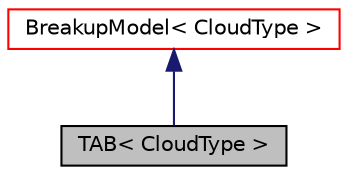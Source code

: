 digraph "TAB&lt; CloudType &gt;"
{
  bgcolor="transparent";
  edge [fontname="Helvetica",fontsize="10",labelfontname="Helvetica",labelfontsize="10"];
  node [fontname="Helvetica",fontsize="10",shape=record];
  Node1 [label="TAB\< CloudType \>",height=0.2,width=0.4,color="black", fillcolor="grey75", style="filled" fontcolor="black"];
  Node2 -> Node1 [dir="back",color="midnightblue",fontsize="10",style="solid",fontname="Helvetica"];
  Node2 [label="BreakupModel\< CloudType \>",height=0.2,width=0.4,color="red",URL="$classFoam_1_1BreakupModel.html",tooltip="Templated break-up model class. "];
}
